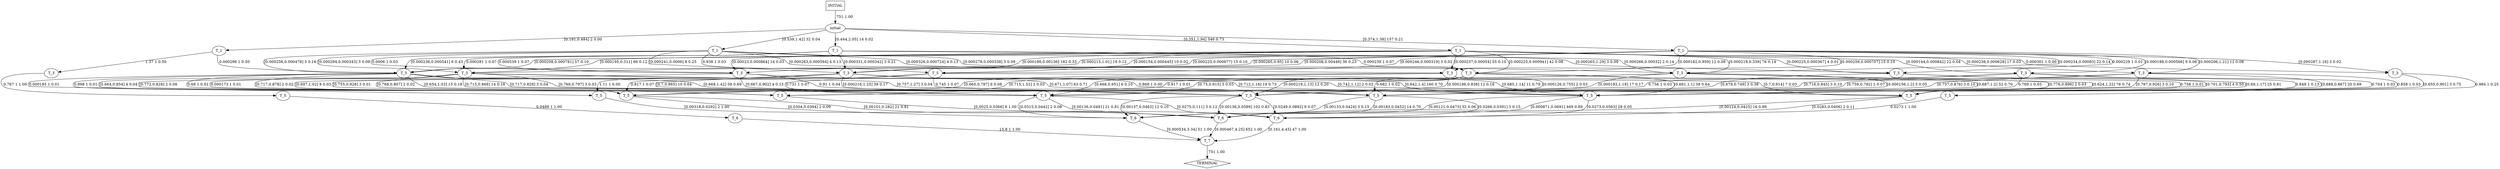 digraph G {
  0 [label="T_1"];
  1 [label="T_1"];
  2 [label="T_1"];
  3 [label="T_1"];
  4 [label="T_1"];
  5 [label="T_3"];
  6 [label="T_3"];
  7 [label="T_3"];
  8 [label="T_3"];
  9 [label="T_3"];
  10 [label="T_3"];
  11 [label="T_3"];
  12 [label="T_3"];
  13 [label="T_3"];
  14 [label="T_3"];
  15 [label="T_3"];
  16 [label="T_3"];
  17 [label="T_3"];
  18 [label="T_5"];
  19 [label="T_5"];
  20 [label="T_5"];
  21 [label="T_5"];
  22 [label="T_5"];
  23 [label="T_5"];
  24 [label="T_5"];
  25 [label="T_5"];
  26 [label="T_5"];
  27 [label="T_5"];
  28 [label="T_6"];
  29 [label="T_6"];
  30 [label="T_6"];
  31 [label="T_6"];
  32 [label="T_7"];
  33 [label="initial"];
  34 [label="TERMINAL",shape=diamond];
  35 [label="INITIAL",shape=box];
0->17 [label="0.000296 1 0.50"];
0->5 [label="1.37 1 0.50"];
1->10 [label="0.000239 1 0.07"];
1->15 [label="0.000281 1 0.07"];
1->8 [label="0.000539 1 0.07"];
1->14 [label="[0.000266,0.00032] 2 0.14"];
1->16 [label="[0.000331,0.000342] 3 0.21"];
1->17 [label="[0.000236,0.000541] 6 0.43"];
2->8 [label="0.0006 1 0.03"];
2->9 [label="0.938 1 0.03"];
2->7 [label="[0.000265,1.29] 3 0.09"];
2->14 [label="[0.000278,0.000338] 3 0.09"];
2->15 [label="[0.000294,0.000343] 3 0.09"];
2->10 [label="[0.000263,0.000594] 4 0.13"];
2->13 [label="[0.000326,0.000724] 4 0.13"];
2->17 [label="[0.000256,0.000478] 5 0.16"];
2->16 [label="[0.000241,0.0006] 8 0.25"];
3->6 [label="0.000301 1 0.00"];
3->7 [label="[0.000225,0.000367] 4 0.01"];
3->9 [label="[0.000154,0.000445] 10 0.02"];
3->8 [label="[0.00023,0.000864] 14 0.03"];
3->12 [label="[0.000238,0.000628] 17 0.03"];
3->11 [label="[0.000144,0.000842] 22 0.04"];
3->10 [label="[0.000225,0.000941] 42 0.08"];
3->13 [label="[0.000237,0.00054] 55 0.10"];
3->17 [label="[0.000208,0.000781] 57 0.10"];
3->15 [label="[0.000195,0.311] 66 0.12"];
3->14 [label="[0.000219,0.339] 76 0.14"];
3->16 [label="[0.000186,0.00136] 182 0.33"];
4->7 [label="0.000229 1 0.01"];
4->9 [label="[0.000246,0.000319] 3 0.02"];
4->6 [label="[0.000287,1.16] 3 0.02"];
4->11 [label="[0.000188,0.000566] 9 0.06"];
4->8 [label="[0.000265,0.95] 10 0.06"];
4->10 [label="[0.000182,0.959] 12 0.08"];
4->12 [label="[0.000206,1.21] 12 0.08"];
4->17 [label="[0.000225,0.000677] 15 0.10"];
4->13 [label="[0.000259,0.000707] 15 0.10"];
4->15 [label="[0.000215,1.01] 19 0.12"];
4->14 [label="[0.000234,0.00083] 22 0.14"];
4->16 [label="[0.000208,0.00448] 36 0.23"];
5->19 [label="0.767 1 1.00"];
6->23 [label="0.984 1 0.25"];
6->27 [label="[0.655,0.901] 3 0.75"];
7->18 [label="0.849 1 0.13"];
7->26 [label="[0.679,0.749] 3 0.38"];
7->27 [label="[0.701,0.793] 4 0.50"];
8->25 [label="0.91 1 0.04"];
8->22 [label="[0.772,0.828] 2 0.08"];
8->26 [label="[0.667,0.902] 4 0.15"];
8->27 [label="[0.712,1.16] 19 0.73"];
9->24 [label="0.731 1 0.07"];
9->26 [label="0.745 1 0.07"];
9->22 [label="0.917 1 0.07"];
9->27 [label="[0.685,1.14] 11 0.79"];
10->25 [label="0.682 1 0.02"];
10->23 [label="[0.776,0.896] 2 0.03"];
10->24 [label="[0.668,0.951] 6 0.10"];
10->26 [label="[0.000219,1.13] 12 0.20"];
10->27 [label="[0.681,1.1] 38 0.64"];
11->23 [label="0.704 1 0.03"];
11->22 [label="0.756 1 0.03"];
11->25 [label="0.769 1 0.03"];
11->26 [label="[0.716,0.845] 3 0.10"];
11->27 [label="[0.69,1.17] 25 0.81"];
12->23 [label="0.858 1 0.03"];
12->24 [label="[0.759,0.782] 2 0.07"];
12->26 [label="[0.757,0.876] 3 0.10"];
12->25 [label="[0.787,0.926] 3 0.10"];
12->27 [label="[0.688,0.867] 20 0.69"];
13->25 [label="[0.000126,0.755] 2 0.03"];
13->21 [label="[0.715,1.52] 2 0.03"];
13->22 [label="[0.665,0.787] 6 0.08"];
13->26 [label="[0.000186,0.838] 12 0.16"];
13->27 [label="[0.687,1.2] 52 0.70"];
14->23 [label="0.758 1 0.01"];
14->21 [label="0.917 1 0.01"];
14->24 [label="[0.75,0.915] 3 0.03"];
14->25 [label="[0.000156,1.2] 5 0.05"];
14->26 [label="[0.000193,1.18] 17 0.17"];
14->27 [label="[0.624,1.22] 76 0.74"];
15->21 [label="0.000173 1 0.01"];
15->23 [label="[0.742,1.12] 2 0.02"];
15->24 [label="[0.768,0.807] 2 0.02"];
15->25 [label="[0.769,0.797] 3 0.03"];
15->22 [label="[0.664,0.854] 4 0.04"];
15->26 [label="[0.715,0.868] 14 0.16"];
15->27 [label="[0.671,1.07] 63 0.71"];
16->25 [label="0.868 1 0.00"];
16->20 [label="1.11 1 0.00"];
16->21 [label="[0.755,0.928] 3 0.01"];
16->23 [label="[0.7,0.914] 7 0.03"];
16->22 [label="[0.697,1.02] 8 0.03"];
16->24 [label="[0.7,0.865] 10 0.04"];
16->26 [label="[0.000216,1.25] 39 0.17"];
16->27 [label="[0.642,1.4] 160 0.70"];
17->20 [label="0.000185 1 0.01"];
17->21 [label="0.68 1 0.01"];
17->22 [label="0.898 1 0.01"];
17->24 [label="[0.717,0.878] 2 0.02"];
17->25 [label="[0.717,0.828] 3 0.04"];
17->23 [label="[0.757,1.27] 3 0.04"];
17->26 [label="[0.654,1.03] 15 0.18"];
17->27 [label="[0.668,1.42] 58 0.69"];
18->31 [label="0.0273 1 1.00"];
19->28 [label="0.0489 1 1.00"];
20->29 [label="[0.00318,0.0292] 2 1.00"];
21->31 [label="[0.0025,0.0366] 8 1.00"];
22->30 [label="[0.0304,0.0394] 2 0.09"];
22->31 [label="[0.00101,0.282] 21 0.91"];
23->29 [label="[0.0283,0.0406] 2 0.11"];
23->31 [label="[0.00124,0.0425] 16 0.89"];
24->30 [label="[0.0315,0.0442] 2 0.08"];
24->29 [label="[0.0275,0.111] 3 0.12"];
24->31 [label="[0.00136,0.0491] 21 0.81"];
25->30 [label="[0.00133,0.0424] 3 0.15"];
25->29 [label="[0.0266,0.0391] 3 0.15"];
25->31 [label="[0.00183,0.0452] 14 0.70"];
26->29 [label="[0.0249,0.0892] 9 0.07"];
26->30 [label="[0.00137,0.0463] 12 0.10"];
26->31 [label="[0.00136,0.0589] 102 0.83"];
27->29 [label="[0.0273,0.0563] 28 0.05"];
27->30 [label="[0.00121,0.0473] 32 0.06"];
27->31 [label="[0.000871,0.0691] 469 0.89"];
28->32 [label="15.8 1 1.00"];
29->32 [label="[0.161,4.45] 47 1.00"];
30->32 [label="[0.000534,3.34] 51 1.00"];
31->32 [label="[0.000467,4.25] 652 1.00"];
32->34 [label=" 751 1.00"];
33->0 [label="[0.181,0.484] 2 0.00"];
33->1 [label="[0.444,2.05] 14 0.02"];
33->2 [label="[0.539,1.42] 32 0.04"];
33->4 [label="[0.374,1.38] 157 0.21"];
33->3 [label="[0.351,1.94] 546 0.73"];
35->33 [label=" 751 1.00"];
}
